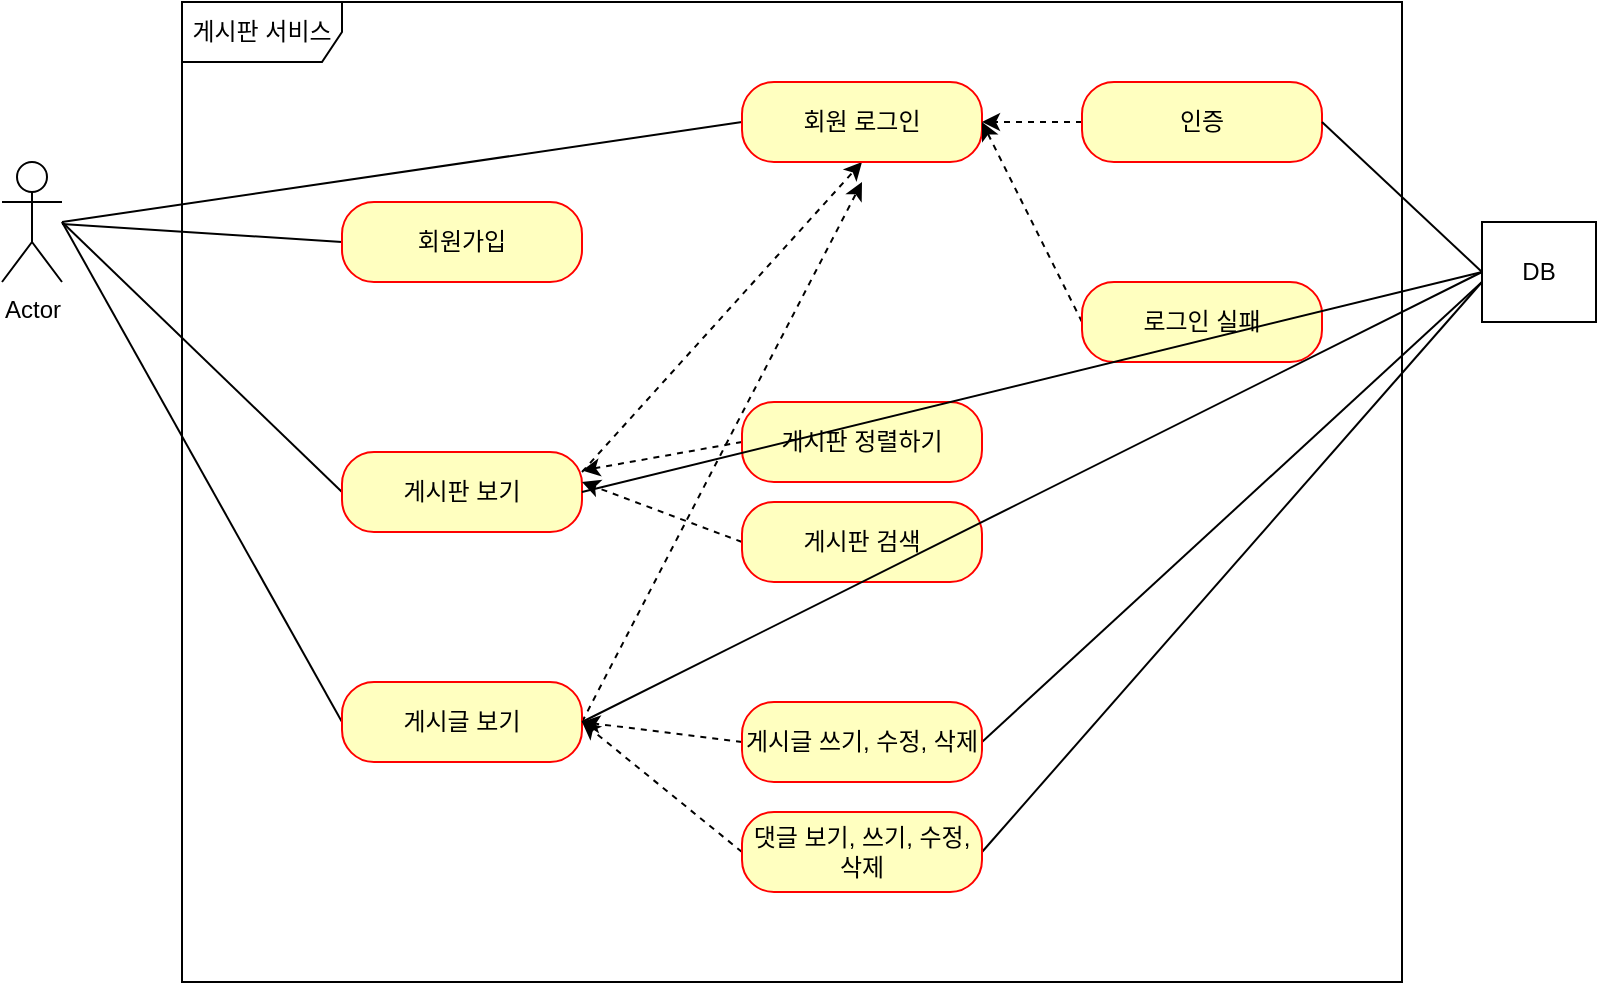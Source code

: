 <mxfile version="21.2.9" type="github">
  <diagram name="페이지-1" id="Zm4Vgozt8uwkaLXhmPHW">
    <mxGraphModel dx="1434" dy="796" grid="1" gridSize="10" guides="1" tooltips="1" connect="1" arrows="1" fold="1" page="1" pageScale="1" pageWidth="827" pageHeight="1169" math="0" shadow="0">
      <root>
        <mxCell id="0" />
        <mxCell id="1" parent="0" />
        <mxCell id="vaWUvwMxVNh-LHaqVk5G-1" value="Actor" style="shape=umlActor;verticalLabelPosition=bottom;verticalAlign=top;html=1;" vertex="1" parent="1">
          <mxGeometry x="30" y="240" width="30" height="60" as="geometry" />
        </mxCell>
        <mxCell id="vaWUvwMxVNh-LHaqVk5G-2" value="게시판 서비스&lt;br&gt;" style="shape=umlFrame;whiteSpace=wrap;html=1;pointerEvents=0;width=80;height=30;" vertex="1" parent="1">
          <mxGeometry x="120" y="160" width="610" height="490" as="geometry" />
        </mxCell>
        <mxCell id="vaWUvwMxVNh-LHaqVk5G-15" style="rounded=0;orthogonalLoop=1;jettySize=auto;html=1;exitX=0;exitY=0.5;exitDx=0;exitDy=0;endArrow=none;endFill=0;" edge="1" parent="1" source="vaWUvwMxVNh-LHaqVk5G-3" target="vaWUvwMxVNh-LHaqVk5G-1">
          <mxGeometry relative="1" as="geometry" />
        </mxCell>
        <mxCell id="vaWUvwMxVNh-LHaqVk5G-3" value="회원가입" style="rounded=1;whiteSpace=wrap;html=1;arcSize=40;fontColor=#000000;fillColor=#ffffc0;strokeColor=#ff0000;" vertex="1" parent="1">
          <mxGeometry x="200" y="260" width="120" height="40" as="geometry" />
        </mxCell>
        <mxCell id="vaWUvwMxVNh-LHaqVk5G-18" style="rounded=0;orthogonalLoop=1;jettySize=auto;html=1;exitX=0;exitY=0.5;exitDx=0;exitDy=0;endArrow=none;endFill=0;" edge="1" parent="1" source="vaWUvwMxVNh-LHaqVk5G-5">
          <mxGeometry relative="1" as="geometry">
            <mxPoint x="60" y="270" as="targetPoint" />
          </mxGeometry>
        </mxCell>
        <mxCell id="vaWUvwMxVNh-LHaqVk5G-20" style="rounded=0;orthogonalLoop=1;jettySize=auto;html=1;exitX=1;exitY=0.25;exitDx=0;exitDy=0;entryX=0.5;entryY=1;entryDx=0;entryDy=0;dashed=1;" edge="1" parent="1" source="vaWUvwMxVNh-LHaqVk5G-5" target="vaWUvwMxVNh-LHaqVk5G-8">
          <mxGeometry relative="1" as="geometry" />
        </mxCell>
        <mxCell id="vaWUvwMxVNh-LHaqVk5G-5" value="게시판 보기" style="rounded=1;whiteSpace=wrap;html=1;arcSize=40;fontColor=#000000;fillColor=#ffffc0;strokeColor=#ff0000;" vertex="1" parent="1">
          <mxGeometry x="200" y="385" width="120" height="40" as="geometry" />
        </mxCell>
        <mxCell id="vaWUvwMxVNh-LHaqVk5G-19" style="rounded=0;orthogonalLoop=1;jettySize=auto;html=1;exitX=0;exitY=0.5;exitDx=0;exitDy=0;endArrow=none;endFill=0;" edge="1" parent="1" source="vaWUvwMxVNh-LHaqVk5G-7">
          <mxGeometry relative="1" as="geometry">
            <mxPoint x="60" y="270" as="targetPoint" />
          </mxGeometry>
        </mxCell>
        <mxCell id="vaWUvwMxVNh-LHaqVk5G-22" style="rounded=0;orthogonalLoop=1;jettySize=auto;html=1;exitX=1;exitY=0.5;exitDx=0;exitDy=0;dashed=1;" edge="1" parent="1" source="vaWUvwMxVNh-LHaqVk5G-7">
          <mxGeometry relative="1" as="geometry">
            <mxPoint x="460" y="250" as="targetPoint" />
          </mxGeometry>
        </mxCell>
        <mxCell id="vaWUvwMxVNh-LHaqVk5G-7" value="게시글 보기" style="rounded=1;whiteSpace=wrap;html=1;arcSize=40;fontColor=#000000;fillColor=#ffffc0;strokeColor=#ff0000;" vertex="1" parent="1">
          <mxGeometry x="200" y="500" width="120" height="40" as="geometry" />
        </mxCell>
        <mxCell id="vaWUvwMxVNh-LHaqVk5G-17" style="rounded=0;orthogonalLoop=1;jettySize=auto;html=1;exitX=0;exitY=0.5;exitDx=0;exitDy=0;endArrow=none;endFill=0;" edge="1" parent="1" source="vaWUvwMxVNh-LHaqVk5G-8">
          <mxGeometry relative="1" as="geometry">
            <mxPoint x="60" y="270" as="targetPoint" />
          </mxGeometry>
        </mxCell>
        <mxCell id="vaWUvwMxVNh-LHaqVk5G-8" value="회원 로그인" style="rounded=1;whiteSpace=wrap;html=1;arcSize=40;fontColor=#000000;fillColor=#ffffc0;strokeColor=#ff0000;" vertex="1" parent="1">
          <mxGeometry x="400" y="200" width="120" height="40" as="geometry" />
        </mxCell>
        <mxCell id="vaWUvwMxVNh-LHaqVk5G-28" style="rounded=0;orthogonalLoop=1;jettySize=auto;html=1;exitX=0;exitY=0.5;exitDx=0;exitDy=0;dashed=1;" edge="1" parent="1" source="vaWUvwMxVNh-LHaqVk5G-9">
          <mxGeometry relative="1" as="geometry">
            <mxPoint x="520" y="220" as="targetPoint" />
          </mxGeometry>
        </mxCell>
        <mxCell id="vaWUvwMxVNh-LHaqVk5G-9" value="인증" style="rounded=1;whiteSpace=wrap;html=1;arcSize=40;fontColor=#000000;fillColor=#ffffc0;strokeColor=#ff0000;" vertex="1" parent="1">
          <mxGeometry x="570" y="200" width="120" height="40" as="geometry" />
        </mxCell>
        <mxCell id="vaWUvwMxVNh-LHaqVk5G-27" style="rounded=0;orthogonalLoop=1;jettySize=auto;html=1;exitX=0;exitY=0.5;exitDx=0;exitDy=0;entryX=1;entryY=0.5;entryDx=0;entryDy=0;dashed=1;" edge="1" parent="1" source="vaWUvwMxVNh-LHaqVk5G-10" target="vaWUvwMxVNh-LHaqVk5G-8">
          <mxGeometry relative="1" as="geometry" />
        </mxCell>
        <mxCell id="vaWUvwMxVNh-LHaqVk5G-10" value="로그인 실패" style="rounded=1;whiteSpace=wrap;html=1;arcSize=40;fontColor=#000000;fillColor=#ffffc0;strokeColor=#ff0000;" vertex="1" parent="1">
          <mxGeometry x="570" y="300" width="120" height="40" as="geometry" />
        </mxCell>
        <mxCell id="vaWUvwMxVNh-LHaqVk5G-23" style="rounded=0;orthogonalLoop=1;jettySize=auto;html=1;exitX=0;exitY=0.5;exitDx=0;exitDy=0;dashed=1;" edge="1" parent="1" source="vaWUvwMxVNh-LHaqVk5G-11" target="vaWUvwMxVNh-LHaqVk5G-5">
          <mxGeometry relative="1" as="geometry" />
        </mxCell>
        <mxCell id="vaWUvwMxVNh-LHaqVk5G-11" value="게시판 정렬하기" style="rounded=1;whiteSpace=wrap;html=1;arcSize=40;fontColor=#000000;fillColor=#ffffc0;strokeColor=#ff0000;" vertex="1" parent="1">
          <mxGeometry x="400" y="360" width="120" height="40" as="geometry" />
        </mxCell>
        <mxCell id="vaWUvwMxVNh-LHaqVk5G-24" style="rounded=0;orthogonalLoop=1;jettySize=auto;html=1;exitX=0;exitY=0.5;exitDx=0;exitDy=0;dashed=1;" edge="1" parent="1" source="vaWUvwMxVNh-LHaqVk5G-12">
          <mxGeometry relative="1" as="geometry">
            <mxPoint x="320" y="400" as="targetPoint" />
          </mxGeometry>
        </mxCell>
        <mxCell id="vaWUvwMxVNh-LHaqVk5G-12" value="게시판 검색" style="rounded=1;whiteSpace=wrap;html=1;arcSize=40;fontColor=#000000;fillColor=#ffffc0;strokeColor=#ff0000;" vertex="1" parent="1">
          <mxGeometry x="400" y="410" width="120" height="40" as="geometry" />
        </mxCell>
        <mxCell id="vaWUvwMxVNh-LHaqVk5G-25" style="rounded=0;orthogonalLoop=1;jettySize=auto;html=1;exitX=0;exitY=0.5;exitDx=0;exitDy=0;entryX=1;entryY=0.5;entryDx=0;entryDy=0;dashed=1;" edge="1" parent="1" source="vaWUvwMxVNh-LHaqVk5G-13" target="vaWUvwMxVNh-LHaqVk5G-7">
          <mxGeometry relative="1" as="geometry" />
        </mxCell>
        <mxCell id="vaWUvwMxVNh-LHaqVk5G-33" style="edgeStyle=none;shape=connector;rounded=0;orthogonalLoop=1;jettySize=auto;html=1;exitX=1;exitY=0.5;exitDx=0;exitDy=0;labelBackgroundColor=default;strokeColor=default;fontFamily=Helvetica;fontSize=11;fontColor=default;endArrow=none;endFill=0;" edge="1" parent="1" source="vaWUvwMxVNh-LHaqVk5G-13">
          <mxGeometry relative="1" as="geometry">
            <mxPoint x="770" y="300" as="targetPoint" />
          </mxGeometry>
        </mxCell>
        <mxCell id="vaWUvwMxVNh-LHaqVk5G-13" value="게시글 쓰기, 수정, 삭제" style="rounded=1;whiteSpace=wrap;html=1;arcSize=40;fontColor=#000000;fillColor=#ffffc0;strokeColor=#ff0000;" vertex="1" parent="1">
          <mxGeometry x="400" y="510" width="120" height="40" as="geometry" />
        </mxCell>
        <mxCell id="vaWUvwMxVNh-LHaqVk5G-26" style="rounded=0;orthogonalLoop=1;jettySize=auto;html=1;exitX=0;exitY=0.5;exitDx=0;exitDy=0;dashed=1;" edge="1" parent="1" source="vaWUvwMxVNh-LHaqVk5G-14">
          <mxGeometry relative="1" as="geometry">
            <mxPoint x="320" y="520" as="targetPoint" />
          </mxGeometry>
        </mxCell>
        <mxCell id="vaWUvwMxVNh-LHaqVk5G-34" style="edgeStyle=none;shape=connector;rounded=0;orthogonalLoop=1;jettySize=auto;html=1;exitX=1;exitY=0.5;exitDx=0;exitDy=0;labelBackgroundColor=default;strokeColor=default;fontFamily=Helvetica;fontSize=11;fontColor=default;endArrow=none;endFill=0;" edge="1" parent="1" source="vaWUvwMxVNh-LHaqVk5G-14">
          <mxGeometry relative="1" as="geometry">
            <mxPoint x="770" y="300" as="targetPoint" />
          </mxGeometry>
        </mxCell>
        <mxCell id="vaWUvwMxVNh-LHaqVk5G-14" value="댓글 보기, 쓰기, 수정, 삭제" style="rounded=1;whiteSpace=wrap;html=1;arcSize=40;fontColor=#000000;fillColor=#ffffc0;strokeColor=#ff0000;" vertex="1" parent="1">
          <mxGeometry x="400" y="565" width="120" height="40" as="geometry" />
        </mxCell>
        <mxCell id="vaWUvwMxVNh-LHaqVk5G-30" style="rounded=0;orthogonalLoop=1;jettySize=auto;html=1;exitX=0;exitY=0.5;exitDx=0;exitDy=0;entryX=1;entryY=0.5;entryDx=0;entryDy=0;endArrow=none;endFill=0;" edge="1" parent="1" source="vaWUvwMxVNh-LHaqVk5G-29" target="vaWUvwMxVNh-LHaqVk5G-9">
          <mxGeometry relative="1" as="geometry" />
        </mxCell>
        <mxCell id="vaWUvwMxVNh-LHaqVk5G-31" style="edgeStyle=none;shape=connector;rounded=0;orthogonalLoop=1;jettySize=auto;html=1;exitX=0;exitY=0.5;exitDx=0;exitDy=0;entryX=1;entryY=0.5;entryDx=0;entryDy=0;labelBackgroundColor=default;strokeColor=default;fontFamily=Helvetica;fontSize=11;fontColor=default;endArrow=none;endFill=0;" edge="1" parent="1" source="vaWUvwMxVNh-LHaqVk5G-29" target="vaWUvwMxVNh-LHaqVk5G-5">
          <mxGeometry relative="1" as="geometry" />
        </mxCell>
        <mxCell id="vaWUvwMxVNh-LHaqVk5G-32" style="edgeStyle=none;shape=connector;rounded=0;orthogonalLoop=1;jettySize=auto;html=1;exitX=0;exitY=0.5;exitDx=0;exitDy=0;entryX=1;entryY=0.5;entryDx=0;entryDy=0;labelBackgroundColor=default;strokeColor=default;fontFamily=Helvetica;fontSize=11;fontColor=default;endArrow=none;endFill=0;" edge="1" parent="1" source="vaWUvwMxVNh-LHaqVk5G-29" target="vaWUvwMxVNh-LHaqVk5G-7">
          <mxGeometry relative="1" as="geometry" />
        </mxCell>
        <mxCell id="vaWUvwMxVNh-LHaqVk5G-29" value="DB" style="html=1;whiteSpace=wrap;" vertex="1" parent="1">
          <mxGeometry x="770" y="270" width="57" height="50" as="geometry" />
        </mxCell>
      </root>
    </mxGraphModel>
  </diagram>
</mxfile>

